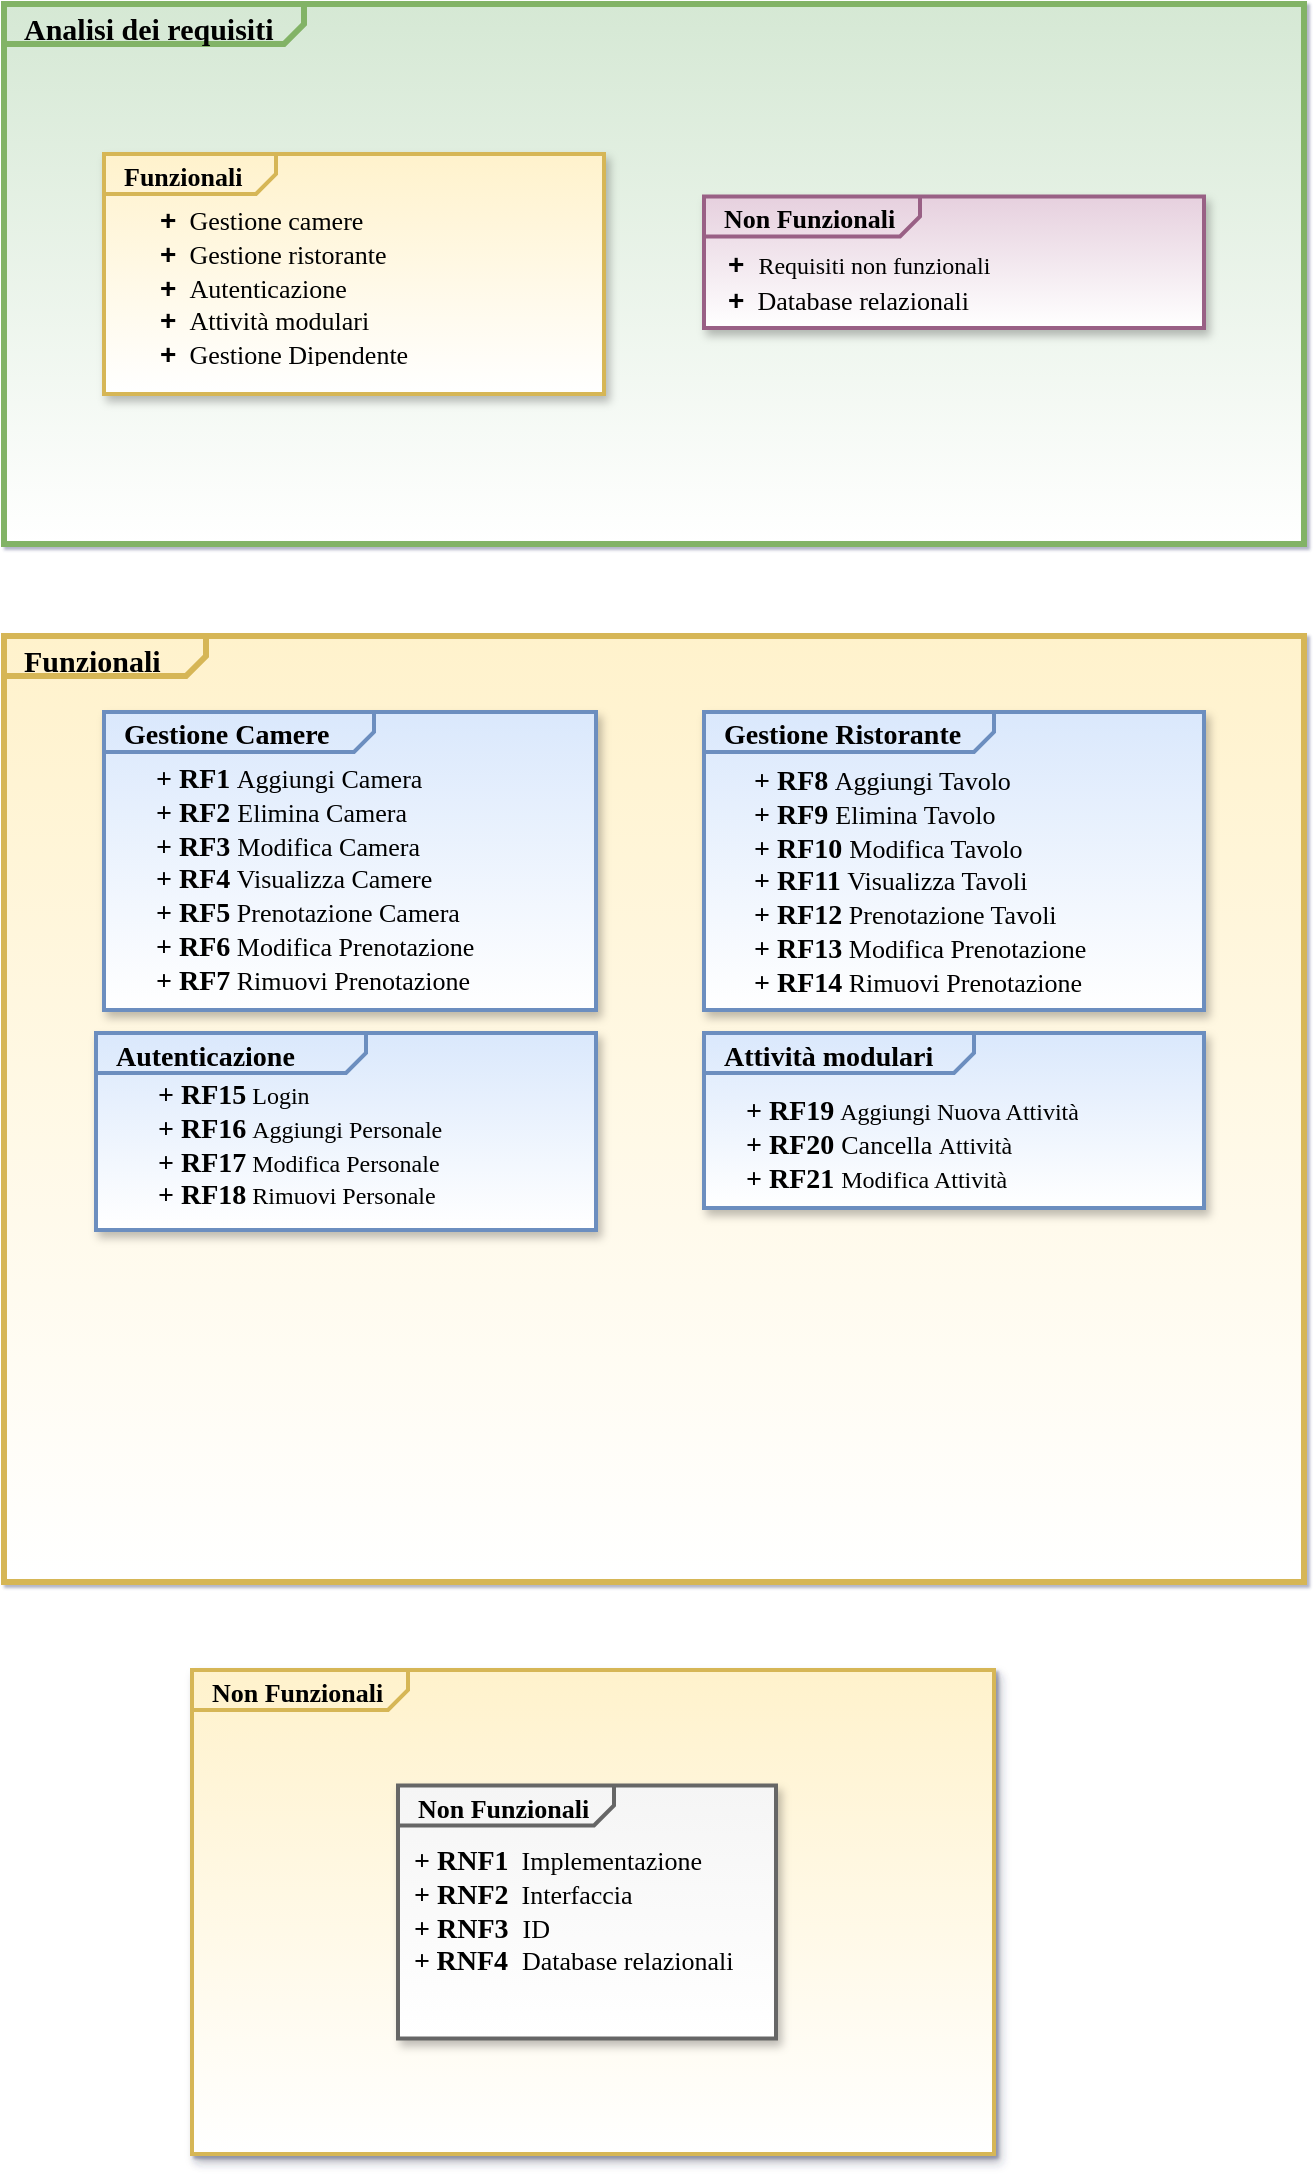 <mxfile version="14.5.3" type="github">
  <diagram id="C5RBs43oDa-KdzZeNtuy" name="Page-1">
    <mxGraphModel dx="868" dy="450" grid="1" gridSize="11" guides="1" tooltips="1" connect="1" arrows="1" fold="1" page="1" pageScale="1" pageWidth="827" pageHeight="1169" background="none" math="0" shadow="1">
      <root>
        <mxCell id="WIyWlLk6GJQsqaUBKTNV-0" />
        <mxCell id="WIyWlLk6GJQsqaUBKTNV-1" parent="WIyWlLk6GJQsqaUBKTNV-0" />
        <mxCell id="D3HDeSOzt5VXVgKv0Lmd-4" value="&lt;p style=&quot;margin: 0px ; margin-top: 4px ; margin-left: 10px ; text-align: left&quot;&gt;&lt;b&gt;&lt;font face=&quot;Times New Roman&quot; style=&quot;font-size: 15px&quot;&gt;Analisi dei requisiti&lt;/font&gt;&lt;/b&gt;&lt;/p&gt;" style="html=1;shape=mxgraph.sysml.package;align=left;spacingLeft=5;verticalAlign=top;spacingTop=-3;labelX=150;html=1;overflow=fill;strokeColor=#82b366;strokeWidth=3;fillColor=#d5e8d4;gradientColor=#FFFFFF;" parent="WIyWlLk6GJQsqaUBKTNV-1" vertex="1">
          <mxGeometry x="100" y="25" width="650" height="270" as="geometry" />
        </mxCell>
        <mxCell id="D3HDeSOzt5VXVgKv0Lmd-6" value="&lt;p style=&quot;margin: 0px ; margin-top: 4px ; margin-left: 10px ; text-align: left&quot;&gt;&lt;b&gt;&lt;font style=&quot;font-size: 13px&quot; face=&quot;Times New Roman&quot;&gt;Non Funzionali&lt;/font&gt;&lt;/b&gt;&lt;/p&gt;" style="html=1;shape=mxgraph.sysml.package;align=left;spacingLeft=5;verticalAlign=top;spacingTop=-3;labelX=108;html=1;overflow=fill;strokeColor=#996185;strokeWidth=2;fontSize=12;fillColor=#e6d0de;shadow=1;gradientColor=#FFFFFF;" parent="WIyWlLk6GJQsqaUBKTNV-1" vertex="1">
          <mxGeometry x="450" y="121.25" width="250" height="65.75" as="geometry" />
        </mxCell>
        <mxCell id="D3HDeSOzt5VXVgKv0Lmd-5" value="&lt;p style=&quot;margin: 0px ; margin-top: 4px ; margin-left: 10px ; text-align: left&quot;&gt;&lt;b&gt;&lt;font face=&quot;Times New Roman&quot; style=&quot;font-size: 13px&quot;&gt;Funzionali&lt;/font&gt;&lt;/b&gt;&lt;/p&gt;" style="html=1;shape=mxgraph.sysml.package;align=left;spacingLeft=5;verticalAlign=top;spacingTop=-3;labelX=86;html=1;overflow=fill;fontSize=12;strokeColor=#d6b656;fillColor=#fff2cc;strokeWidth=2;shadow=1;gradientColor=#FFFFFF;" parent="WIyWlLk6GJQsqaUBKTNV-1" vertex="1">
          <mxGeometry x="150" y="100" width="250" height="120" as="geometry" />
        </mxCell>
        <mxCell id="Pwwx5OgXnvk-JeBYDkTg-12" value="&lt;font style=&quot;font-size: 14px&quot;&gt;&lt;font&gt;&lt;b&gt;&lt;font style=&quot;font-size: 14px&quot;&gt;+&lt;/font&gt;&lt;font face=&quot;Times New Roman&quot; style=&quot;font-size: 13px&quot;&gt;&amp;nbsp;&amp;nbsp;&lt;/font&gt;&lt;/b&gt;&lt;/font&gt;&lt;span style=&quot;font-size: 13px ; font-family: &amp;#34;times new roman&amp;#34;&quot;&gt;Gestione camere&lt;/span&gt;&lt;br&gt;&lt;b&gt;&lt;font style=&quot;font-size: 14px&quot;&gt;+&lt;/font&gt;&lt;/b&gt;&lt;span style=&quot;font-size: 13px ; font-family: &amp;#34;times new roman&amp;#34;&quot;&gt;&amp;nbsp;&lt;/span&gt;&lt;span style=&quot;font-size: 13px ; font-family: &amp;#34;times new roman&amp;#34;&quot;&gt;&amp;nbsp;Gestione ristorante&lt;/span&gt;&lt;br&gt;&lt;b&gt;&lt;font style=&quot;font-size: 14px&quot;&gt;+&lt;/font&gt;&lt;/b&gt;&lt;span style=&quot;font-size: 13px ; font-family: &amp;#34;times new roman&amp;#34;&quot;&gt;&amp;nbsp;&amp;nbsp;&lt;/span&gt;&lt;span style=&quot;font-size: 13px ; font-family: &amp;#34;times new roman&amp;#34;&quot;&gt;Autenticazione&lt;/span&gt;&lt;br&gt;&lt;b&gt;&lt;font style=&quot;font-size: 14px&quot;&gt;+&lt;/font&gt;&lt;/b&gt;&lt;span style=&quot;font-size: 13px ; font-family: &amp;#34;times new roman&amp;#34;&quot;&gt;&amp;nbsp;&lt;/span&gt;&lt;span style=&quot;font-family: &amp;#34;times new roman&amp;#34; ; font-size: 13px&quot;&gt;&amp;nbsp;Attività modulari&lt;br&gt;&lt;/span&gt;&lt;b&gt;+&lt;/b&gt;&lt;span style=&quot;font-size: 13px ; font-family: &amp;#34;times new roman&amp;#34;&quot;&gt;&amp;nbsp;&lt;/span&gt;&lt;span style=&quot;font-family: &amp;#34;times new roman&amp;#34; ; font-size: 13px&quot;&gt;&amp;nbsp;Gestione Dipendente&lt;br&gt;&lt;/span&gt;&lt;/font&gt;" style="text;strokeColor=none;fillColor=none;html=1;whiteSpace=wrap;verticalAlign=middle;overflow=hidden;" parent="WIyWlLk6GJQsqaUBKTNV-1" vertex="1">
          <mxGeometry x="176" y="122.5" width="160" height="85" as="geometry" />
        </mxCell>
        <mxCell id="Pwwx5OgXnvk-JeBYDkTg-14" value="&lt;b style=&quot;font-size: 14px&quot;&gt;+&lt;font face=&quot;Times New Roman&quot;&gt;&amp;nbsp;&amp;nbsp;&lt;/font&gt;&lt;/b&gt;&lt;span style=&quot;font-family: &amp;#34;times new roman&amp;#34;&quot;&gt;Requisiti non funzionali&lt;/span&gt;&lt;br&gt;&lt;div&gt;&lt;b&gt;&lt;font style=&quot;font-size: 14px&quot;&gt;+&lt;/font&gt;&lt;/b&gt;&lt;span style=&quot;font-size: 13px ; font-family: &amp;#34;times new roman&amp;#34;&quot;&gt;&amp;nbsp;&lt;/span&gt;&lt;span style=&quot;font-size: 13px ; font-family: &amp;#34;times new roman&amp;#34;&quot;&gt;&amp;nbsp;Database relazionali&lt;/span&gt;&lt;br&gt;&lt;/div&gt;" style="text;html=1;whiteSpace=wrap;verticalAlign=middle;overflow=hidden;" parent="WIyWlLk6GJQsqaUBKTNV-1" vertex="1">
          <mxGeometry x="460" y="144" width="180" height="39" as="geometry" />
        </mxCell>
        <mxCell id="D3HDeSOzt5VXVgKv0Lmd-0" value="&lt;p style=&quot;margin: 0px ; margin-top: 4px ; margin-left: 10px ; text-align: left&quot;&gt;&lt;b&gt;&lt;font style=&quot;font-size: 15px&quot; face=&quot;Times New Roman&quot;&gt;Funzionali&lt;/font&gt;&lt;/b&gt;&lt;/p&gt;" style="html=1;shape=mxgraph.sysml.package;align=left;spacingLeft=5;verticalAlign=top;spacingTop=0;labelX=101;html=1;overflow=fill;strokeColor=#d6b656;fillColor=#fff2cc;strokeWidth=3;noLabel=0;autosize=0;gradientColor=#FFFFFF;" parent="WIyWlLk6GJQsqaUBKTNV-1" vertex="1">
          <mxGeometry x="100" y="341" width="650" height="473" as="geometry" />
        </mxCell>
        <mxCell id="D3HDeSOzt5VXVgKv0Lmd-7" value="&lt;p style=&quot;margin: 0px ; margin-top: 4px ; margin-left: 10px ; text-align: left&quot;&gt;&lt;b&gt;&lt;font style=&quot;font-size: 14px&quot; face=&quot;Times New Roman&quot;&gt;Gestione Camere&lt;/font&gt;&lt;/b&gt;&lt;/p&gt;" style="html=1;shape=mxgraph.sysml.package;align=left;spacingLeft=5;verticalAlign=top;spacingTop=-3;labelX=135;html=1;overflow=fill;strokeColor=#6c8ebf;strokeWidth=2;fontSize=12;fillColor=#dae8fc;shadow=1;gradientColor=#FFFFFF;" parent="WIyWlLk6GJQsqaUBKTNV-1" vertex="1">
          <mxGeometry x="150" y="379" width="246" height="149" as="geometry" />
        </mxCell>
        <mxCell id="D3HDeSOzt5VXVgKv0Lmd-9" value="&lt;p style=&quot;margin: 0px ; margin-top: 4px ; margin-left: 10px ; text-align: left&quot;&gt;&lt;b&gt;&lt;font style=&quot;font-size: 14px&quot; face=&quot;Times New Roman&quot;&gt;Gestione Ristorante&lt;/font&gt;&lt;/b&gt;&lt;/p&gt;" style="html=1;shape=mxgraph.sysml.package;align=left;spacingLeft=5;verticalAlign=top;spacingTop=-3;labelX=145;html=1;overflow=fill;strokeColor=#6c8ebf;strokeWidth=2;fontSize=12;fillColor=#dae8fc;shadow=1;gradientColor=#FFFFFF;" parent="WIyWlLk6GJQsqaUBKTNV-1" vertex="1">
          <mxGeometry x="450" y="379" width="250" height="149" as="geometry" />
        </mxCell>
        <mxCell id="D3HDeSOzt5VXVgKv0Lmd-12" value="&lt;font&gt;&lt;font&gt;&lt;font style=&quot;font-weight: bold ; font-size: 14px&quot;&gt;+ RF1&lt;/font&gt;&lt;font style=&quot;font-size: 13px&quot;&gt;&lt;b&gt;&amp;nbsp;&lt;/b&gt;Aggiungi Camera&lt;br&gt;&lt;/font&gt;&lt;/font&gt;&lt;span style=&quot;font-size: 14px ; font-weight: 700&quot;&gt;+ RF2 &lt;/span&gt;&lt;font style=&quot;font-size: 13px&quot;&gt;Elimina Camera&lt;/font&gt;&lt;br&gt;&lt;span style=&quot;font-size: 14px ; font-weight: 700&quot;&gt;+ RF3 &lt;/span&gt;&lt;font style=&quot;font-size: 13px&quot;&gt;Modifica Camera&lt;/font&gt;&lt;br&gt;&lt;b&gt;&lt;font style=&quot;font-size: 14px&quot;&gt;+ RF4&lt;/font&gt;&lt;/b&gt;&lt;span style=&quot;font-size: 13px&quot;&gt;&amp;nbsp;&lt;/span&gt;&lt;span style=&quot;font-size: 13px&quot;&gt;Visualizza Camere&lt;/span&gt;&lt;br&gt;&lt;b&gt;&lt;font style=&quot;font-size: 14px&quot;&gt;+ RF5&lt;/font&gt;&lt;/b&gt;&lt;span style=&quot;font-size: 13px&quot;&gt;&amp;nbsp;Prenotazione Camera&lt;/span&gt;&lt;br&gt;&lt;b&gt;&lt;font style=&quot;font-size: 14px&quot;&gt;+ RF6&lt;/font&gt;&lt;/b&gt;&lt;span style=&quot;font-size: 13px&quot;&gt;&amp;nbsp;&lt;/span&gt;&lt;span style=&quot;font-size: 13px&quot;&gt;Modifica Prenotazione&lt;/span&gt;&lt;br&gt;&lt;b&gt;&lt;font style=&quot;font-size: 14px&quot;&gt;+ RF7&lt;/font&gt;&lt;/b&gt;&lt;span style=&quot;font-size: 13px&quot;&gt;&amp;nbsp;&lt;/span&gt;&lt;span style=&quot;font-size: 13px&quot;&gt;Rimuovi Prenotazione&lt;/span&gt;&lt;/font&gt;" style="text;strokeColor=none;fillColor=none;html=1;whiteSpace=wrap;verticalAlign=middle;overflow=hidden;fontFamily=Times New Roman;" parent="WIyWlLk6GJQsqaUBKTNV-1" vertex="1">
          <mxGeometry x="174" y="402.5" width="220" height="120.5" as="geometry" />
        </mxCell>
        <mxCell id="D3HDeSOzt5VXVgKv0Lmd-14" value="&lt;p style=&quot;margin: 0px ; margin-top: 4px ; margin-left: 10px ; text-align: left&quot;&gt;&lt;b&gt;&lt;font style=&quot;font-size: 14px&quot; face=&quot;Times New Roman&quot;&gt;Autenticazione&lt;/font&gt;&lt;/b&gt;&lt;/p&gt;" style="html=1;shape=mxgraph.sysml.package;align=left;spacingLeft=5;verticalAlign=top;spacingTop=-3;labelX=135;html=1;overflow=fill;strokeColor=#6c8ebf;strokeWidth=2;fontSize=12;fillColor=#dae8fc;shadow=1;gradientColor=#FFFFFF;" parent="WIyWlLk6GJQsqaUBKTNV-1" vertex="1">
          <mxGeometry x="146" y="539.5" width="250" height="98.5" as="geometry" />
        </mxCell>
        <mxCell id="D3HDeSOzt5VXVgKv0Lmd-15" value="&lt;p style=&quot;margin: 0px ; margin-top: 4px ; margin-left: 10px ; text-align: left&quot;&gt;&lt;b&gt;&lt;font style=&quot;font-size: 14px&quot; face=&quot;Times New Roman&quot;&gt;Attività modulari&lt;/font&gt;&lt;/b&gt;&lt;/p&gt;" style="html=1;shape=mxgraph.sysml.package;align=left;spacingLeft=5;verticalAlign=top;spacingTop=-3;labelX=135;html=1;overflow=fill;strokeColor=#6c8ebf;strokeWidth=2;fontSize=12;fillColor=#dae8fc;shadow=1;gradientColor=#FFFFFF;" parent="WIyWlLk6GJQsqaUBKTNV-1" vertex="1">
          <mxGeometry x="450" y="539.5" width="250" height="87.5" as="geometry" />
        </mxCell>
        <mxCell id="D3HDeSOzt5VXVgKv0Lmd-18" value="&lt;p style=&quot;margin: 0px ; margin-top: 4px ; margin-left: 10px ; text-align: left&quot;&gt;&lt;b&gt;&lt;font style=&quot;font-size: 13px&quot; face=&quot;Times New Roman&quot;&gt;Non Funzionali&lt;/font&gt;&lt;/b&gt;&lt;/p&gt;" style="html=1;shape=mxgraph.sysml.package;align=left;spacingLeft=5;verticalAlign=top;spacingTop=-3;labelX=108;html=1;overflow=fill;strokeWidth=2;fontSize=12;shadow=1;strokeColor=#d6b656;fillColor=#fff2cc;gradientColor=#FFFFFF;" parent="WIyWlLk6GJQsqaUBKTNV-1" vertex="1">
          <mxGeometry x="194" y="858" width="401" height="242" as="geometry" />
        </mxCell>
        <mxCell id="D3HDeSOzt5VXVgKv0Lmd-19" value="&lt;p style=&quot;margin: 0px ; margin-top: 4px ; margin-left: 10px ; text-align: left&quot;&gt;&lt;b&gt;&lt;font style=&quot;font-size: 13px&quot; face=&quot;Times New Roman&quot;&gt;Non Funzionali&lt;/font&gt;&lt;/b&gt;&lt;/p&gt;" style="html=1;shape=mxgraph.sysml.package;align=left;spacingLeft=5;verticalAlign=top;spacingTop=-3;labelX=108;html=1;overflow=fill;strokeWidth=2;fontSize=12;shadow=1;strokeColor=#666666;fillColor=#f5f5f5;gradientColor=#FFFFFF;" parent="WIyWlLk6GJQsqaUBKTNV-1" vertex="1">
          <mxGeometry x="297" y="915.75" width="189" height="126.5" as="geometry" />
        </mxCell>
        <mxCell id="D3HDeSOzt5VXVgKv0Lmd-20" value="&lt;font&gt;&lt;font&gt;&lt;font style=&quot;font-weight: bold ; font-size: 14px&quot;&gt;+ RNF1&lt;/font&gt;&lt;font style=&quot;font-weight: bold ; font-size: 13px&quot;&gt;&amp;nbsp; &lt;/font&gt;&lt;font style=&quot;font-size: 13px&quot;&gt;Implementazione&lt;/font&gt;&lt;/font&gt;&lt;br&gt;&lt;b&gt;&lt;font style=&quot;font-size: 14px&quot;&gt;+ RNF2&lt;/font&gt;&lt;/b&gt;&lt;span style=&quot;font-size: 13px;&quot;&gt;&amp;nbsp;&lt;/span&gt;&lt;span style=&quot;font-size: 13px;&quot;&gt;&amp;nbsp;Interfaccia&lt;br&gt;&lt;/span&gt;&lt;font&gt;&lt;b style=&quot;font-size: 14px&quot;&gt;+ RNF3&amp;nbsp; &lt;/b&gt;&lt;font style=&quot;font-size: 13px&quot;&gt;ID&lt;/font&gt;&lt;br&gt;&lt;/font&gt;&lt;b&gt;&lt;font style=&quot;font-size: 14px&quot;&gt;+&lt;/font&gt;&lt;/b&gt;&lt;span style=&quot;font-size: 13px;&quot;&gt;&amp;nbsp;&lt;/span&gt;&lt;b&gt;&lt;font style=&quot;font-size: 14px&quot;&gt;RNF4&amp;nbsp;&amp;nbsp;&lt;/font&gt;&lt;/b&gt;&lt;span style=&quot;font-size: 13px;&quot;&gt;Database relazionali&lt;/span&gt;&lt;br&gt;&lt;/font&gt;" style="text;strokeColor=none;fillColor=none;html=1;whiteSpace=wrap;verticalAlign=middle;overflow=hidden;fontFamily=Times New Roman;" parent="WIyWlLk6GJQsqaUBKTNV-1" vertex="1">
          <mxGeometry x="303" y="942" width="183" height="74" as="geometry" />
        </mxCell>
        <mxCell id="k0MtGU1XWSH5WdgynkM5-0" value="&lt;font&gt;&lt;font&gt;&lt;font style=&quot;font-weight: bold ; font-size: 14px&quot;&gt;+ RF8&lt;/font&gt;&lt;font style=&quot;font-size: 13px&quot;&gt;&lt;b&gt;&amp;nbsp;&lt;/b&gt;Aggiungi Tavolo&lt;br&gt;&lt;/font&gt;&lt;/font&gt;&lt;span style=&quot;font-size: 14px ; font-weight: 700&quot;&gt;+ RF9&amp;nbsp;&lt;/span&gt;&lt;font style=&quot;font-size: 13px&quot;&gt;Elimina Tavolo&lt;/font&gt;&lt;br&gt;&lt;span style=&quot;font-size: 14px ; font-weight: 700&quot;&gt;+ RF10&amp;nbsp;&lt;/span&gt;&lt;font style=&quot;font-size: 13px&quot;&gt;Modifica Tavolo&lt;/font&gt;&lt;br&gt;&lt;b&gt;&lt;font style=&quot;font-size: 14px&quot;&gt;+ RF11&lt;/font&gt;&lt;/b&gt;&lt;span style=&quot;font-size: 13px&quot;&gt;&amp;nbsp;&lt;/span&gt;&lt;span style=&quot;font-size: 13px&quot;&gt;Visualizza Tavoli&lt;/span&gt;&lt;br&gt;&lt;b&gt;&lt;font style=&quot;font-size: 14px&quot;&gt;+ RF12&lt;/font&gt;&lt;/b&gt;&lt;span style=&quot;font-size: 13px&quot;&gt;&amp;nbsp;Prenotazione Tavoli&lt;/span&gt;&lt;br&gt;&lt;b&gt;&lt;font style=&quot;font-size: 14px&quot;&gt;+ RF13&lt;/font&gt;&lt;/b&gt;&lt;span style=&quot;font-size: 13px&quot;&gt;&amp;nbsp;&lt;/span&gt;&lt;span style=&quot;font-size: 13px&quot;&gt;Modifica Prenotazione&lt;/span&gt;&lt;br&gt;&lt;b&gt;&lt;font style=&quot;font-size: 14px&quot;&gt;+ RF14&lt;/font&gt;&lt;/b&gt;&lt;span style=&quot;font-size: 13px&quot;&gt;&amp;nbsp;&lt;/span&gt;&lt;span style=&quot;font-size: 13px&quot;&gt;Rimuovi Prenotazione&lt;/span&gt;&lt;/font&gt;" style="text;strokeColor=none;fillColor=none;html=1;whiteSpace=wrap;verticalAlign=middle;overflow=hidden;fontFamily=Times New Roman;" vertex="1" parent="WIyWlLk6GJQsqaUBKTNV-1">
          <mxGeometry x="473" y="404" width="220" height="120.5" as="geometry" />
        </mxCell>
        <mxCell id="k0MtGU1XWSH5WdgynkM5-1" value="&lt;font&gt;&lt;font style=&quot;font-size: 14px&quot;&gt;&lt;font style=&quot;font-size: 14px&quot;&gt;&lt;b&gt;+ RF15&lt;/b&gt;&lt;/font&gt;&lt;font style=&quot;font-size: 12px&quot;&gt;&lt;span&gt;&amp;nbsp;&lt;/span&gt;Login&lt;br style=&quot;font-size: 12px&quot;&gt;&lt;/font&gt;&lt;/font&gt;&lt;span style=&quot;font-weight: 700&quot;&gt;&lt;font style=&quot;font-size: 14px&quot;&gt;+ RF16&lt;/font&gt;&lt;/span&gt;&lt;span style=&quot;font-size: 12px ; font-weight: 700&quot;&gt;&amp;nbsp;&lt;/span&gt;&lt;font style=&quot;font-size: 12px&quot;&gt;Aggiungi Personale&lt;/font&gt;&lt;br style=&quot;font-size: 12px&quot;&gt;&lt;span style=&quot;font-weight: 700&quot;&gt;&lt;font style=&quot;font-size: 14px&quot;&gt;+ RF17&lt;/font&gt;&lt;/span&gt;&lt;span style=&quot;font-size: 12px ; font-weight: 700&quot;&gt; &lt;/span&gt;&lt;span style=&quot;font-size: 12px&quot;&gt;Modifica Personale&lt;/span&gt;&lt;br style=&quot;font-size: 12px&quot;&gt;&lt;b&gt;&lt;font style=&quot;font-size: 14px&quot;&gt;+ RF18&lt;/font&gt;&lt;/b&gt;&lt;span style=&quot;font-size: 12px&quot;&gt;&amp;nbsp;Rimuovi Personale&lt;/span&gt;&lt;br&gt;&lt;/font&gt;" style="text;strokeColor=none;fillColor=none;html=1;whiteSpace=wrap;verticalAlign=middle;overflow=hidden;fontFamily=Times New Roman;fontSize=12;" vertex="1" parent="WIyWlLk6GJQsqaUBKTNV-1">
          <mxGeometry x="175" y="557" width="176" height="77" as="geometry" />
        </mxCell>
        <mxCell id="k0MtGU1XWSH5WdgynkM5-2" value="&lt;font&gt;&lt;font&gt;&lt;font style=&quot;font-weight: bold ; font-size: 14px&quot;&gt;+ RF19&lt;/font&gt;&lt;font style=&quot;font-size: 12px&quot;&gt;&lt;b&gt;&amp;nbsp;&lt;/b&gt;Aggiungi Nuova Attività&lt;br&gt;&lt;/font&gt;&lt;/font&gt;&lt;span style=&quot;font-size: 14px ; font-weight: 700&quot;&gt;+ RF20 &lt;/span&gt;&lt;span style=&quot;font-size: 13px&quot;&gt;Cancella&lt;b&gt;&amp;nbsp;&lt;/b&gt;&lt;/span&gt;&lt;font style=&quot;font-size: 12px&quot;&gt;Attività&lt;/font&gt;&lt;br&gt;&lt;span style=&quot;font-size: 14px ; font-weight: 700&quot;&gt;+ RF21&amp;nbsp;&lt;/span&gt;&lt;font style=&quot;font-size: 12px&quot;&gt;Modifica Attività&lt;/font&gt;&lt;br&gt;&lt;br&gt;&lt;br&gt;&lt;/font&gt;" style="text;strokeColor=none;fillColor=none;html=1;whiteSpace=wrap;verticalAlign=middle;overflow=hidden;fontFamily=Times New Roman;" vertex="1" parent="WIyWlLk6GJQsqaUBKTNV-1">
          <mxGeometry x="469" y="568" width="212" height="55" as="geometry" />
        </mxCell>
      </root>
    </mxGraphModel>
  </diagram>
</mxfile>

